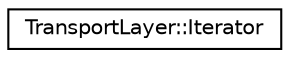 digraph "Graphical Class Hierarchy"
{
  edge [fontname="Helvetica",fontsize="10",labelfontname="Helvetica",labelfontsize="10"];
  node [fontname="Helvetica",fontsize="10",shape=record];
  rankdir="LR";
  Node1 [label="TransportLayer::Iterator",height=0.2,width=0.4,color="black", fillcolor="white", style="filled",URL="$classTransportLayer_1_1Iterator.html",tooltip="..... "];
}
